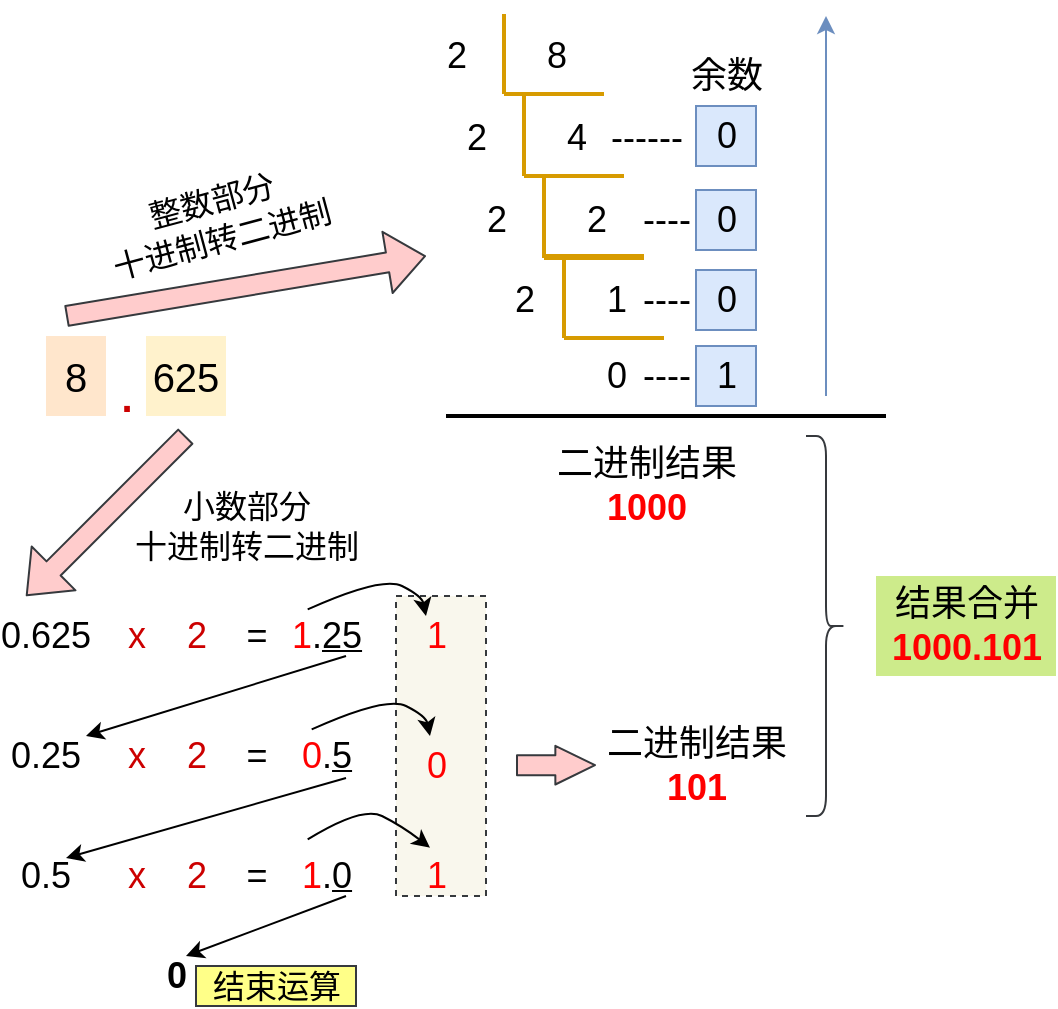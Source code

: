 <mxfile version="14.6.6" type="github">
  <diagram id="k4mikf-zmS6vdGfccf6G" name="第 1 页">
    <mxGraphModel dx="1102" dy="582" grid="1" gridSize="10" guides="1" tooltips="1" connect="1" arrows="1" fold="1" page="1" pageScale="1" pageWidth="827" pageHeight="1169" math="0" shadow="0">
      <root>
        <mxCell id="0" />
        <mxCell id="1" parent="0" />
        <mxCell id="td3RKwtx5MvCXXFyS0El-77" value="" style="rounded=0;whiteSpace=wrap;html=1;fillColor=#f9f7ed;fontSize=18;align=left;dashed=1;strokeColor=#36393d;" parent="1" vertex="1">
          <mxGeometry x="345" y="370" width="45" height="150" as="geometry" />
        </mxCell>
        <mxCell id="td3RKwtx5MvCXXFyS0El-1" value="8" style="rounded=0;whiteSpace=wrap;html=1;fontSize=20;fillColor=#ffe6cc;strokeColor=none;" parent="1" vertex="1">
          <mxGeometry x="170" y="240" width="30" height="40" as="geometry" />
        </mxCell>
        <mxCell id="td3RKwtx5MvCXXFyS0El-2" value="" style="endArrow=none;html=1;fontSize=18;fillColor=#ffe6cc;strokeColor=#d79b00;strokeWidth=2;" parent="1" edge="1">
          <mxGeometry width="50" height="50" relative="1" as="geometry">
            <mxPoint x="399" y="119" as="sourcePoint" />
            <mxPoint x="399" y="79" as="targetPoint" />
          </mxGeometry>
        </mxCell>
        <mxCell id="td3RKwtx5MvCXXFyS0El-3" value="" style="endArrow=none;html=1;fontSize=18;fillColor=#ffe6cc;strokeColor=#d79b00;strokeWidth=2;" parent="1" edge="1">
          <mxGeometry width="50" height="50" relative="1" as="geometry">
            <mxPoint x="399" y="119" as="sourcePoint" />
            <mxPoint x="449" y="119" as="targetPoint" />
          </mxGeometry>
        </mxCell>
        <mxCell id="td3RKwtx5MvCXXFyS0El-4" value="8" style="text;html=1;align=center;verticalAlign=middle;resizable=0;points=[];autosize=1;fontSize=18;" parent="1" vertex="1">
          <mxGeometry x="410" y="85" width="30" height="30" as="geometry" />
        </mxCell>
        <mxCell id="td3RKwtx5MvCXXFyS0El-5" value="2" style="text;html=1;align=center;verticalAlign=middle;resizable=0;points=[];autosize=1;fontSize=18;" parent="1" vertex="1">
          <mxGeometry x="360" y="85" width="30" height="30" as="geometry" />
        </mxCell>
        <mxCell id="td3RKwtx5MvCXXFyS0El-6" value="" style="endArrow=none;html=1;fontSize=18;fillColor=#ffe6cc;strokeColor=#d79b00;strokeWidth=2;" parent="1" edge="1">
          <mxGeometry width="50" height="50" relative="1" as="geometry">
            <mxPoint x="409" y="160" as="sourcePoint" />
            <mxPoint x="409" y="120" as="targetPoint" />
          </mxGeometry>
        </mxCell>
        <mxCell id="td3RKwtx5MvCXXFyS0El-7" value="" style="endArrow=none;html=1;fontSize=18;fillColor=#ffe6cc;strokeColor=#d79b00;strokeWidth=2;" parent="1" edge="1">
          <mxGeometry width="50" height="50" relative="1" as="geometry">
            <mxPoint x="409" y="160" as="sourcePoint" />
            <mxPoint x="459" y="160" as="targetPoint" />
          </mxGeometry>
        </mxCell>
        <mxCell id="td3RKwtx5MvCXXFyS0El-8" value="4" style="text;html=1;align=center;verticalAlign=middle;resizable=0;points=[];autosize=1;fontSize=18;" parent="1" vertex="1">
          <mxGeometry x="420" y="126" width="30" height="30" as="geometry" />
        </mxCell>
        <mxCell id="td3RKwtx5MvCXXFyS0El-9" value="2" style="text;html=1;align=center;verticalAlign=middle;resizable=0;points=[];autosize=1;fontSize=18;" parent="1" vertex="1">
          <mxGeometry x="370" y="126" width="30" height="30" as="geometry" />
        </mxCell>
        <mxCell id="td3RKwtx5MvCXXFyS0El-10" value="" style="endArrow=none;html=1;fontSize=18;fillColor=#ffe6cc;strokeColor=#d79b00;strokeWidth=2;" parent="1" edge="1">
          <mxGeometry width="50" height="50" relative="1" as="geometry">
            <mxPoint x="409" y="160" as="sourcePoint" />
            <mxPoint x="459" y="160" as="targetPoint" />
          </mxGeometry>
        </mxCell>
        <mxCell id="td3RKwtx5MvCXXFyS0El-11" value="" style="endArrow=none;html=1;fontSize=18;fillColor=#ffe6cc;strokeColor=#d79b00;strokeWidth=2;" parent="1" edge="1">
          <mxGeometry width="50" height="50" relative="1" as="geometry">
            <mxPoint x="419" y="201" as="sourcePoint" />
            <mxPoint x="419" y="161" as="targetPoint" />
          </mxGeometry>
        </mxCell>
        <mxCell id="td3RKwtx5MvCXXFyS0El-12" value="" style="endArrow=none;html=1;fontSize=18;fillColor=#ffe6cc;strokeColor=#d79b00;strokeWidth=2;" parent="1" edge="1">
          <mxGeometry width="50" height="50" relative="1" as="geometry">
            <mxPoint x="419" y="201" as="sourcePoint" />
            <mxPoint x="469" y="201" as="targetPoint" />
          </mxGeometry>
        </mxCell>
        <mxCell id="td3RKwtx5MvCXXFyS0El-13" value="2" style="text;html=1;align=center;verticalAlign=middle;resizable=0;points=[];autosize=1;fontSize=18;" parent="1" vertex="1">
          <mxGeometry x="430" y="167" width="30" height="30" as="geometry" />
        </mxCell>
        <mxCell id="td3RKwtx5MvCXXFyS0El-14" value="2" style="text;html=1;align=center;verticalAlign=middle;resizable=0;points=[];autosize=1;fontSize=18;" parent="1" vertex="1">
          <mxGeometry x="380" y="167" width="30" height="30" as="geometry" />
        </mxCell>
        <mxCell id="td3RKwtx5MvCXXFyS0El-15" value="" style="endArrow=none;html=1;fontSize=18;fillColor=#ffe6cc;strokeColor=#d79b00;strokeWidth=2;" parent="1" edge="1">
          <mxGeometry width="50" height="50" relative="1" as="geometry">
            <mxPoint x="419" y="200" as="sourcePoint" />
            <mxPoint x="469" y="200" as="targetPoint" />
          </mxGeometry>
        </mxCell>
        <mxCell id="td3RKwtx5MvCXXFyS0El-16" value="" style="endArrow=none;html=1;fontSize=18;fillColor=#ffe6cc;strokeColor=#d79b00;strokeWidth=2;" parent="1" edge="1">
          <mxGeometry width="50" height="50" relative="1" as="geometry">
            <mxPoint x="419" y="200" as="sourcePoint" />
            <mxPoint x="469" y="200" as="targetPoint" />
          </mxGeometry>
        </mxCell>
        <mxCell id="td3RKwtx5MvCXXFyS0El-17" value="" style="endArrow=none;html=1;fontSize=18;fillColor=#ffe6cc;strokeColor=#d79b00;strokeWidth=2;" parent="1" edge="1">
          <mxGeometry width="50" height="50" relative="1" as="geometry">
            <mxPoint x="429" y="241" as="sourcePoint" />
            <mxPoint x="429" y="201" as="targetPoint" />
          </mxGeometry>
        </mxCell>
        <mxCell id="td3RKwtx5MvCXXFyS0El-18" value="" style="endArrow=none;html=1;fontSize=18;fillColor=#ffe6cc;strokeColor=#d79b00;strokeWidth=2;" parent="1" edge="1">
          <mxGeometry width="50" height="50" relative="1" as="geometry">
            <mxPoint x="429" y="241" as="sourcePoint" />
            <mxPoint x="479" y="241" as="targetPoint" />
          </mxGeometry>
        </mxCell>
        <mxCell id="td3RKwtx5MvCXXFyS0El-19" value="1" style="text;html=1;align=center;verticalAlign=middle;resizable=0;points=[];autosize=1;fontSize=18;" parent="1" vertex="1">
          <mxGeometry x="440" y="207" width="30" height="30" as="geometry" />
        </mxCell>
        <mxCell id="td3RKwtx5MvCXXFyS0El-20" value="2" style="text;html=1;align=center;verticalAlign=middle;resizable=0;points=[];autosize=1;fontSize=18;" parent="1" vertex="1">
          <mxGeometry x="394" y="207" width="30" height="30" as="geometry" />
        </mxCell>
        <mxCell id="td3RKwtx5MvCXXFyS0El-21" value="0" style="text;html=1;align=center;verticalAlign=middle;resizable=0;points=[];autosize=1;fontSize=18;fillColor=#dae8fc;strokeColor=#6c8ebf;" parent="1" vertex="1">
          <mxGeometry x="495" y="125" width="30" height="30" as="geometry" />
        </mxCell>
        <mxCell id="td3RKwtx5MvCXXFyS0El-22" value="0" style="text;html=1;align=center;verticalAlign=middle;resizable=0;points=[];autosize=1;fontSize=18;fillColor=#dae8fc;strokeColor=#6c8ebf;" parent="1" vertex="1">
          <mxGeometry x="495" y="167" width="30" height="30" as="geometry" />
        </mxCell>
        <mxCell id="td3RKwtx5MvCXXFyS0El-23" value="0" style="text;html=1;align=center;verticalAlign=middle;resizable=0;points=[];autosize=1;fontSize=18;fillColor=#dae8fc;strokeColor=#6c8ebf;" parent="1" vertex="1">
          <mxGeometry x="495" y="207" width="30" height="30" as="geometry" />
        </mxCell>
        <mxCell id="td3RKwtx5MvCXXFyS0El-24" value="1" style="text;html=1;align=center;verticalAlign=middle;resizable=0;points=[];autosize=1;fontSize=18;fillColor=#dae8fc;strokeColor=#6c8ebf;" parent="1" vertex="1">
          <mxGeometry x="495" y="245" width="30" height="30" as="geometry" />
        </mxCell>
        <mxCell id="td3RKwtx5MvCXXFyS0El-25" value="0" style="text;html=1;align=center;verticalAlign=middle;resizable=0;points=[];autosize=1;fontSize=18;" parent="1" vertex="1">
          <mxGeometry x="440" y="245" width="30" height="30" as="geometry" />
        </mxCell>
        <mxCell id="td3RKwtx5MvCXXFyS0El-26" value="余数" style="text;html=1;align=center;verticalAlign=middle;resizable=0;points=[];autosize=1;fontSize=18;" parent="1" vertex="1">
          <mxGeometry x="485" y="95" width="50" height="30" as="geometry" />
        </mxCell>
        <mxCell id="td3RKwtx5MvCXXFyS0El-27" value="------" style="text;html=1;align=center;verticalAlign=middle;resizable=0;points=[];autosize=1;fontSize=18;" parent="1" vertex="1">
          <mxGeometry x="445" y="126" width="50" height="30" as="geometry" />
        </mxCell>
        <mxCell id="td3RKwtx5MvCXXFyS0El-28" value="----" style="text;html=1;align=center;verticalAlign=middle;resizable=0;points=[];autosize=1;fontSize=18;" parent="1" vertex="1">
          <mxGeometry x="460" y="167" width="40" height="30" as="geometry" />
        </mxCell>
        <mxCell id="td3RKwtx5MvCXXFyS0El-29" value="----" style="text;html=1;align=center;verticalAlign=middle;resizable=0;points=[];autosize=1;fontSize=18;" parent="1" vertex="1">
          <mxGeometry x="460" y="207" width="40" height="30" as="geometry" />
        </mxCell>
        <mxCell id="td3RKwtx5MvCXXFyS0El-30" value="----" style="text;html=1;align=center;verticalAlign=middle;resizable=0;points=[];autosize=1;fontSize=18;" parent="1" vertex="1">
          <mxGeometry x="460" y="245" width="40" height="30" as="geometry" />
        </mxCell>
        <mxCell id="td3RKwtx5MvCXXFyS0El-31" value="" style="endArrow=none;html=1;strokeWidth=2;fontSize=16;" parent="1" edge="1">
          <mxGeometry width="50" height="50" relative="1" as="geometry">
            <mxPoint x="370" y="280" as="sourcePoint" />
            <mxPoint x="590" y="280" as="targetPoint" />
          </mxGeometry>
        </mxCell>
        <mxCell id="td3RKwtx5MvCXXFyS0El-32" value="二进制结果&lt;br style=&quot;font-size: 18px&quot;&gt;&lt;font color=&quot;#ff0000&quot; style=&quot;font-size: 18px&quot;&gt;&lt;b style=&quot;font-size: 18px&quot;&gt;1000&lt;/b&gt;&lt;/font&gt;" style="text;html=1;align=center;verticalAlign=middle;resizable=0;points=[];autosize=1;fontSize=18;" parent="1" vertex="1">
          <mxGeometry x="415" y="290" width="110" height="50" as="geometry" />
        </mxCell>
        <mxCell id="td3RKwtx5MvCXXFyS0El-33" value="" style="shape=flexArrow;endArrow=classic;html=1;strokeWidth=1;fontSize=16;fillColor=#ffcccc;strokeColor=#36393d;" parent="1" edge="1">
          <mxGeometry width="50" height="50" relative="1" as="geometry">
            <mxPoint x="180" y="230" as="sourcePoint" />
            <mxPoint x="360" y="200" as="targetPoint" />
          </mxGeometry>
        </mxCell>
        <mxCell id="td3RKwtx5MvCXXFyS0El-34" value="整数部分&lt;br style=&quot;font-size: 16px;&quot;&gt;十进制转二进制" style="text;html=1;align=center;verticalAlign=middle;resizable=0;points=[];autosize=1;fontSize=16;rotation=-15;" parent="1" vertex="1">
          <mxGeometry x="190" y="162" width="130" height="40" as="geometry" />
        </mxCell>
        <mxCell id="td3RKwtx5MvCXXFyS0El-35" value="625" style="rounded=0;whiteSpace=wrap;html=1;fontSize=20;fillColor=#fff2cc;strokeColor=none;" parent="1" vertex="1">
          <mxGeometry x="220" y="240" width="40" height="40" as="geometry" />
        </mxCell>
        <mxCell id="td3RKwtx5MvCXXFyS0El-36" value="." style="text;html=1;align=center;verticalAlign=middle;resizable=0;points=[];autosize=1;fontColor=#CC0000;fontStyle=1;fontSize=20;" parent="1" vertex="1">
          <mxGeometry x="200" y="255" width="20" height="30" as="geometry" />
        </mxCell>
        <mxCell id="td3RKwtx5MvCXXFyS0El-39" value="0.625" style="rounded=0;whiteSpace=wrap;html=1;fontSize=18;fillColor=none;strokeColor=none;" parent="1" vertex="1">
          <mxGeometry x="150" y="370" width="40" height="40" as="geometry" />
        </mxCell>
        <mxCell id="td3RKwtx5MvCXXFyS0El-40" value="x" style="text;html=1;align=center;verticalAlign=middle;resizable=0;points=[];autosize=1;fontSize=18;fontColor=#CC0000;" parent="1" vertex="1">
          <mxGeometry x="205" y="375" width="20" height="30" as="geometry" />
        </mxCell>
        <mxCell id="td3RKwtx5MvCXXFyS0El-42" value="2" style="text;html=1;align=center;verticalAlign=middle;resizable=0;points=[];autosize=1;fontSize=18;fontColor=#CC0000;" parent="1" vertex="1">
          <mxGeometry x="230" y="375" width="30" height="30" as="geometry" />
        </mxCell>
        <mxCell id="td3RKwtx5MvCXXFyS0El-43" value="=" style="text;html=1;align=center;verticalAlign=middle;resizable=0;points=[];autosize=1;fontSize=18;" parent="1" vertex="1">
          <mxGeometry x="260" y="375" width="30" height="30" as="geometry" />
        </mxCell>
        <mxCell id="td3RKwtx5MvCXXFyS0El-44" value="&lt;font color=&quot;#ff0000&quot;&gt;1&lt;/font&gt;.&lt;u style=&quot;font-size: 18px&quot;&gt;25&lt;/u&gt;" style="text;html=1;align=center;verticalAlign=middle;resizable=0;points=[];autosize=1;fontSize=18;fontColor=#000000;" parent="1" vertex="1">
          <mxGeometry x="285" y="375" width="50" height="30" as="geometry" />
        </mxCell>
        <mxCell id="td3RKwtx5MvCXXFyS0El-45" value="0.25" style="rounded=0;whiteSpace=wrap;html=1;fontSize=18;fillColor=none;strokeColor=none;" parent="1" vertex="1">
          <mxGeometry x="150" y="430" width="40" height="40" as="geometry" />
        </mxCell>
        <mxCell id="td3RKwtx5MvCXXFyS0El-46" value="x" style="text;html=1;align=center;verticalAlign=middle;resizable=0;points=[];autosize=1;fontSize=18;fontColor=#CC0000;" parent="1" vertex="1">
          <mxGeometry x="205" y="435" width="20" height="30" as="geometry" />
        </mxCell>
        <mxCell id="td3RKwtx5MvCXXFyS0El-47" value="2" style="text;html=1;align=center;verticalAlign=middle;resizable=0;points=[];autosize=1;fontSize=18;fontColor=#CC0000;" parent="1" vertex="1">
          <mxGeometry x="230" y="435" width="30" height="30" as="geometry" />
        </mxCell>
        <mxCell id="td3RKwtx5MvCXXFyS0El-48" value="=" style="text;html=1;align=center;verticalAlign=middle;resizable=0;points=[];autosize=1;fontSize=18;" parent="1" vertex="1">
          <mxGeometry x="260" y="435" width="30" height="30" as="geometry" />
        </mxCell>
        <mxCell id="td3RKwtx5MvCXXFyS0El-49" value="&lt;font color=&quot;#ff0000&quot;&gt;0&lt;/font&gt;.&lt;u style=&quot;font-size: 18px&quot;&gt;5&lt;/u&gt;" style="text;html=1;align=center;verticalAlign=middle;resizable=0;points=[];autosize=1;fontSize=18;fontColor=#000000;" parent="1" vertex="1">
          <mxGeometry x="290" y="435" width="40" height="30" as="geometry" />
        </mxCell>
        <mxCell id="td3RKwtx5MvCXXFyS0El-50" value="&lt;span style=&quot;font-size: 18px;&quot;&gt;0.5&lt;/span&gt;" style="rounded=0;whiteSpace=wrap;html=1;fontSize=18;fillColor=none;strokeColor=none;" parent="1" vertex="1">
          <mxGeometry x="150" y="490" width="40" height="40" as="geometry" />
        </mxCell>
        <mxCell id="td3RKwtx5MvCXXFyS0El-51" value="x" style="text;html=1;align=center;verticalAlign=middle;resizable=0;points=[];autosize=1;fontSize=18;fontColor=#CC0000;" parent="1" vertex="1">
          <mxGeometry x="205" y="495" width="20" height="30" as="geometry" />
        </mxCell>
        <mxCell id="td3RKwtx5MvCXXFyS0El-52" value="2" style="text;html=1;align=center;verticalAlign=middle;resizable=0;points=[];autosize=1;fontSize=18;fontColor=#CC0000;" parent="1" vertex="1">
          <mxGeometry x="230" y="495" width="30" height="30" as="geometry" />
        </mxCell>
        <mxCell id="td3RKwtx5MvCXXFyS0El-53" value="=" style="text;html=1;align=center;verticalAlign=middle;resizable=0;points=[];autosize=1;fontSize=18;" parent="1" vertex="1">
          <mxGeometry x="260" y="495" width="30" height="30" as="geometry" />
        </mxCell>
        <mxCell id="td3RKwtx5MvCXXFyS0El-54" value="&lt;font color=&quot;#ff0000&quot;&gt;1&lt;/font&gt;.&lt;u style=&quot;font-size: 18px&quot;&gt;0&lt;/u&gt;" style="text;html=1;align=center;verticalAlign=middle;resizable=0;points=[];autosize=1;fontSize=18;fontColor=#000000;" parent="1" vertex="1">
          <mxGeometry x="290" y="495" width="40" height="30" as="geometry" />
        </mxCell>
        <mxCell id="td3RKwtx5MvCXXFyS0El-63" value="" style="endArrow=classic;html=1;fontSize=18;fontColor=#000000;entryX=1;entryY=0.25;entryDx=0;entryDy=0;" parent="1" target="td3RKwtx5MvCXXFyS0El-45" edge="1">
          <mxGeometry width="50" height="50" relative="1" as="geometry">
            <mxPoint x="320" y="400" as="sourcePoint" />
            <mxPoint x="130" y="420" as="targetPoint" />
          </mxGeometry>
        </mxCell>
        <mxCell id="td3RKwtx5MvCXXFyS0El-64" value="" style="endArrow=classic;html=1;fontSize=18;fontColor=#000000;" parent="1" edge="1">
          <mxGeometry width="50" height="50" relative="1" as="geometry">
            <mxPoint x="320" y="461" as="sourcePoint" />
            <mxPoint x="180" y="501" as="targetPoint" />
          </mxGeometry>
        </mxCell>
        <mxCell id="td3RKwtx5MvCXXFyS0El-65" value="" style="endArrow=classic;html=1;fontSize=16;fontColor=#000000;" parent="1" edge="1">
          <mxGeometry width="50" height="50" relative="1" as="geometry">
            <mxPoint x="320" y="520" as="sourcePoint" />
            <mxPoint x="240" y="550" as="targetPoint" />
          </mxGeometry>
        </mxCell>
        <mxCell id="td3RKwtx5MvCXXFyS0El-66" value="0" style="text;html=1;align=center;verticalAlign=middle;resizable=0;points=[];autosize=1;fontSize=18;fontColor=#000000;fontStyle=1" parent="1" vertex="1">
          <mxGeometry x="220" y="545" width="30" height="30" as="geometry" />
        </mxCell>
        <mxCell id="td3RKwtx5MvCXXFyS0El-67" value="结束运算" style="text;html=1;align=center;verticalAlign=middle;resizable=0;points=[];autosize=1;fontSize=16;fillColor=#ffff88;strokeColor=#36393d;" parent="1" vertex="1">
          <mxGeometry x="245" y="555" width="80" height="20" as="geometry" />
        </mxCell>
        <mxCell id="td3RKwtx5MvCXXFyS0El-68" value="&lt;font&gt;1&lt;/font&gt;" style="text;html=1;align=center;verticalAlign=middle;resizable=0;points=[];autosize=1;fontSize=18;fontColor=#FF0000;" parent="1" vertex="1">
          <mxGeometry x="350" y="375" width="30" height="30" as="geometry" />
        </mxCell>
        <mxCell id="td3RKwtx5MvCXXFyS0El-71" value="1" style="text;html=1;align=center;verticalAlign=middle;resizable=0;points=[];autosize=1;fontSize=18;fontColor=#FF0000;" parent="1" vertex="1">
          <mxGeometry x="350" y="495" width="30" height="30" as="geometry" />
        </mxCell>
        <mxCell id="td3RKwtx5MvCXXFyS0El-72" value="0" style="text;html=1;align=center;verticalAlign=middle;resizable=0;points=[];autosize=1;fontSize=18;fontColor=#FF0000;" parent="1" vertex="1">
          <mxGeometry x="350" y="440" width="30" height="30" as="geometry" />
        </mxCell>
        <mxCell id="td3RKwtx5MvCXXFyS0El-73" value="" style="curved=1;endArrow=classic;html=1;fontSize=18;fontColor=#FF0000;exitX=0.321;exitY=0.056;exitDx=0;exitDy=0;exitPerimeter=0;" parent="1" source="td3RKwtx5MvCXXFyS0El-49" target="td3RKwtx5MvCXXFyS0El-72" edge="1">
          <mxGeometry width="50" height="50" relative="1" as="geometry">
            <mxPoint x="490" y="520" as="sourcePoint" />
            <mxPoint x="540" y="470" as="targetPoint" />
            <Array as="points">
              <mxPoint x="340" y="420" />
              <mxPoint x="360" y="430" />
            </Array>
          </mxGeometry>
        </mxCell>
        <mxCell id="td3RKwtx5MvCXXFyS0El-74" value="" style="curved=1;endArrow=classic;html=1;fontSize=18;fontColor=#FF0000;exitX=0.571;exitY=0.056;exitDx=0;exitDy=0;exitPerimeter=0;entryX=0.4;entryY=0.028;entryDx=0;entryDy=0;entryPerimeter=0;" parent="1" target="td3RKwtx5MvCXXFyS0El-71" edge="1">
          <mxGeometry width="50" height="50" relative="1" as="geometry">
            <mxPoint x="300.84" y="491.68" as="sourcePoint" />
            <mxPoint x="350" y="495" as="targetPoint" />
            <Array as="points">
              <mxPoint x="328" y="475" />
              <mxPoint x="348" y="485" />
            </Array>
          </mxGeometry>
        </mxCell>
        <mxCell id="td3RKwtx5MvCXXFyS0El-75" value="" style="curved=1;endArrow=classic;html=1;fontSize=18;fontColor=#FF0000;exitX=0.321;exitY=0.056;exitDx=0;exitDy=0;exitPerimeter=0;" parent="1" edge="1">
          <mxGeometry width="50" height="50" relative="1" as="geometry">
            <mxPoint x="300.84" y="376.68" as="sourcePoint" />
            <mxPoint x="360" y="380" as="targetPoint" />
            <Array as="points">
              <mxPoint x="338" y="360" />
              <mxPoint x="358" y="370" />
            </Array>
          </mxGeometry>
        </mxCell>
        <mxCell id="td3RKwtx5MvCXXFyS0El-78" value="" style="shape=flexArrow;endArrow=classic;html=1;fontSize=18;fontColor=#FF0000;endWidth=8.333;endSize=6.275;fillColor=#ffcccc;strokeColor=#36393d;" parent="1" edge="1">
          <mxGeometry width="50" height="50" relative="1" as="geometry">
            <mxPoint x="405" y="454.58" as="sourcePoint" />
            <mxPoint x="445" y="454.58" as="targetPoint" />
          </mxGeometry>
        </mxCell>
        <mxCell id="td3RKwtx5MvCXXFyS0El-79" value="&lt;font color=&quot;#000000&quot;&gt;二进制结果&lt;/font&gt;&lt;br&gt;&lt;b&gt;101&lt;/b&gt;" style="text;html=1;align=center;verticalAlign=middle;resizable=0;points=[];autosize=1;fontSize=18;fontColor=#FF0000;" parent="1" vertex="1">
          <mxGeometry x="440" y="430" width="110" height="50" as="geometry" />
        </mxCell>
        <mxCell id="td3RKwtx5MvCXXFyS0El-82" value="" style="shape=flexArrow;endArrow=classic;html=1;strokeWidth=1;fontSize=16;fillColor=#ffcccc;strokeColor=#36393d;entryX=0.25;entryY=0;entryDx=0;entryDy=0;" parent="1" target="td3RKwtx5MvCXXFyS0El-39" edge="1">
          <mxGeometry width="50" height="50" relative="1" as="geometry">
            <mxPoint x="240" y="290" as="sourcePoint" />
            <mxPoint x="380" y="255" as="targetPoint" />
          </mxGeometry>
        </mxCell>
        <mxCell id="td3RKwtx5MvCXXFyS0El-83" value="小数部分&lt;br style=&quot;font-size: 16px;&quot;&gt;十进制转二进制" style="text;html=1;align=center;verticalAlign=middle;resizable=0;points=[];autosize=1;fontSize=16;" parent="1" vertex="1">
          <mxGeometry x="205" y="315" width="130" height="40" as="geometry" />
        </mxCell>
        <mxCell id="td3RKwtx5MvCXXFyS0El-84" value="" style="shape=curlyBracket;whiteSpace=wrap;html=1;rounded=1;fillColor=#ffcc99;fontSize=16;align=left;rotation=-180;strokeColor=#36393d;" parent="1" vertex="1">
          <mxGeometry x="550" y="290" width="20" height="190" as="geometry" />
        </mxCell>
        <mxCell id="td3RKwtx5MvCXXFyS0El-85" value="结果合并&lt;br style=&quot;font-size: 18px&quot;&gt;&lt;font color=&quot;#ff0000&quot; style=&quot;font-size: 18px&quot;&gt;&lt;b style=&quot;font-size: 18px&quot;&gt;1000.101&lt;/b&gt;&lt;/font&gt;" style="text;html=1;align=center;verticalAlign=middle;resizable=0;points=[];autosize=1;fontSize=18;fillColor=#cdeb8b;" parent="1" vertex="1">
          <mxGeometry x="585" y="360" width="90" height="50" as="geometry" />
        </mxCell>
        <mxCell id="sYoljfyCdK41rfooCiGF-2" value="" style="endArrow=classic;html=1;fillColor=#dae8fc;strokeColor=#6c8ebf;" edge="1" parent="1">
          <mxGeometry width="50" height="50" relative="1" as="geometry">
            <mxPoint x="560" y="270" as="sourcePoint" />
            <mxPoint x="560" y="80" as="targetPoint" />
          </mxGeometry>
        </mxCell>
      </root>
    </mxGraphModel>
  </diagram>
</mxfile>
